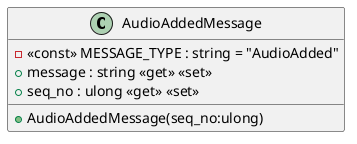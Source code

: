 @startuml
class AudioAddedMessage {
    + AudioAddedMessage(seq_no:ulong)
    - <<const>> MESSAGE_TYPE : string = "AudioAdded"
    + message : string <<get>> <<set>>
    + seq_no : ulong <<get>> <<set>>
}
@enduml
